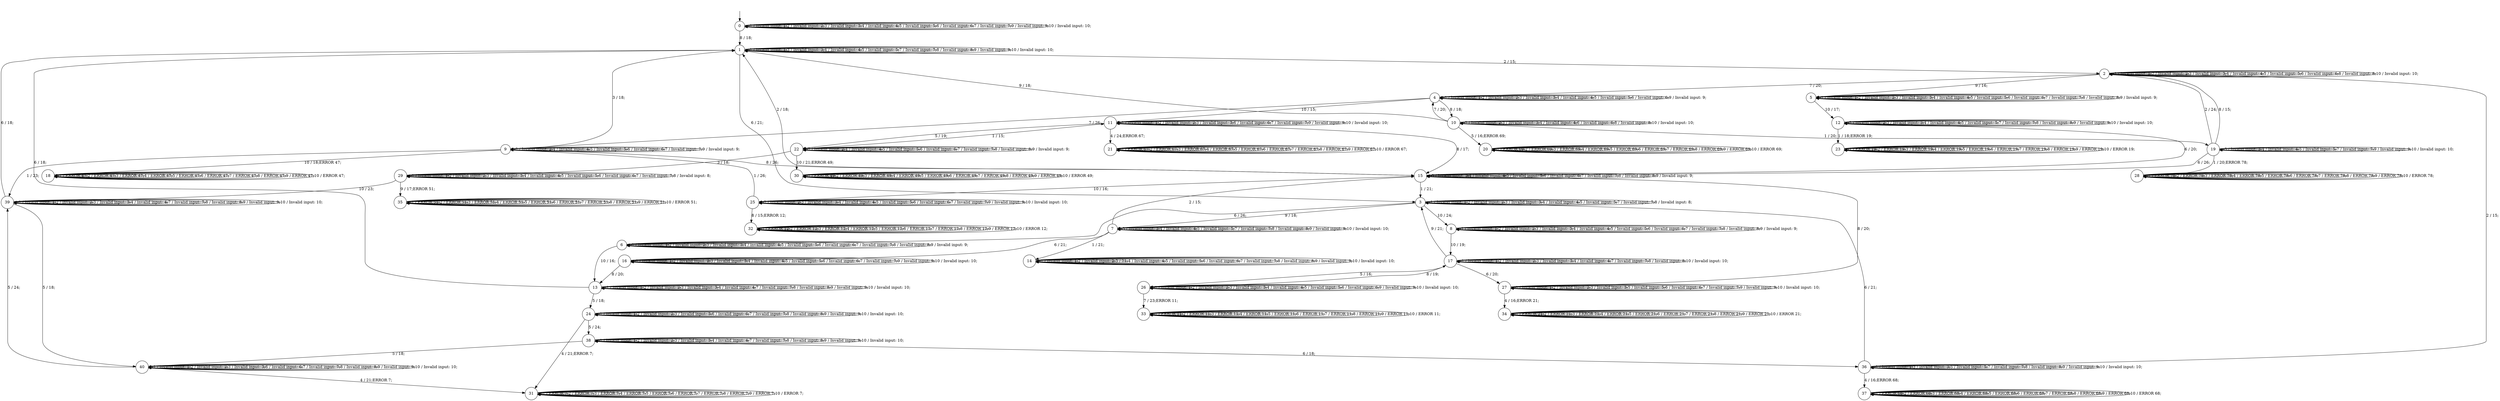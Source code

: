 digraph g {
__start0 [label="" shape="none"];

	s0 [shape="circle" label="0"];
	s1 [shape="circle" label="1"];
	s2 [shape="circle" label="2"];
	s3 [shape="circle" label="3"];
	s4 [shape="circle" label="4"];
	s5 [shape="circle" label="5"];
	s6 [shape="circle" label="6"];
	s7 [shape="circle" label="7"];
	s8 [shape="circle" label="8"];
	s9 [shape="circle" label="9"];
	s10 [shape="circle" label="10"];
	s11 [shape="circle" label="11"];
	s12 [shape="circle" label="12"];
	s13 [shape="circle" label="13"];
	s14 [shape="circle" label="14"];
	s15 [shape="circle" label="15"];
	s16 [shape="circle" label="16"];
	s17 [shape="circle" label="17"];
	s18 [shape="circle" label="18"];
	s19 [shape="circle" label="19"];
	s20 [shape="circle" label="20"];
	s21 [shape="circle" label="21"];
	s22 [shape="circle" label="22"];
	s23 [shape="circle" label="23"];
	s24 [shape="circle" label="24"];
	s25 [shape="circle" label="25"];
	s26 [shape="circle" label="26"];
	s27 [shape="circle" label="27"];
	s28 [shape="circle" label="28"];
	s29 [shape="circle" label="29"];
	s30 [shape="circle" label="30"];
	s31 [shape="circle" label="31"];
	s32 [shape="circle" label="32"];
	s33 [shape="circle" label="33"];
	s34 [shape="circle" label="34"];
	s35 [shape="circle" label="35"];
	s36 [shape="circle" label="36"];
	s37 [shape="circle" label="37"];
	s38 [shape="circle" label="38"];
	s39 [shape="circle" label="39"];
	s40 [shape="circle" label="40"];
	s0 -> s0 [label="1 / Invalid input: 1;"];
	s0 -> s0 [label="2 / Invalid input: 2;"];
	s0 -> s0 [label="3 / Invalid input: 3;"];
	s0 -> s0 [label="4 / Invalid input: 4;"];
	s0 -> s0 [label="5 / Invalid input: 5;"];
	s0 -> s0 [label="6 / Invalid input: 6;"];
	s0 -> s0 [label="7 / Invalid input: 7;"];
	s0 -> s1 [label="8 / 18;"];
	s0 -> s0 [label="9 / Invalid input: 9;"];
	s0 -> s0 [label="10 / Invalid input: 10;"];
	s1 -> s1 [label="1 / Invalid input: 1;"];
	s1 -> s2 [label="2 / 15;"];
	s1 -> s1 [label="3 / Invalid input: 3;"];
	s1 -> s1 [label="4 / Invalid input: 4;"];
	s1 -> s1 [label="5 / Invalid input: 5;"];
	s1 -> s3 [label="6 / 21;"];
	s1 -> s1 [label="7 / Invalid input: 7;"];
	s1 -> s1 [label="8 / Invalid input: 8;"];
	s1 -> s1 [label="9 / Invalid input: 9;"];
	s1 -> s1 [label="10 / Invalid input: 10;"];
	s2 -> s2 [label="1 / Invalid input: 1;"];
	s2 -> s2 [label="2 / Invalid input: 2;"];
	s2 -> s2 [label="3 / Invalid input: 3;"];
	s2 -> s2 [label="4 / Invalid input: 4;"];
	s2 -> s2 [label="5 / Invalid input: 5;"];
	s2 -> s2 [label="6 / Invalid input: 6;"];
	s2 -> s4 [label="7 / 20;"];
	s2 -> s2 [label="8 / Invalid input: 8;"];
	s2 -> s5 [label="9 / 16;"];
	s2 -> s2 [label="10 / Invalid input: 10;"];
	s3 -> s3 [label="1 / Invalid input: 1;"];
	s3 -> s3 [label="2 / Invalid input: 2;"];
	s3 -> s3 [label="3 / Invalid input: 3;"];
	s3 -> s3 [label="4 / Invalid input: 4;"];
	s3 -> s3 [label="5 / Invalid input: 5;"];
	s3 -> s6 [label="6 / 26;"];
	s3 -> s3 [label="7 / Invalid input: 7;"];
	s3 -> s3 [label="8 / Invalid input: 8;"];
	s3 -> s7 [label="9 / 18;"];
	s3 -> s8 [label="10 / 24;"];
	s4 -> s4 [label="1 / Invalid input: 1;"];
	s4 -> s4 [label="2 / Invalid input: 2;"];
	s4 -> s4 [label="3 / Invalid input: 3;"];
	s4 -> s4 [label="4 / Invalid input: 4;"];
	s4 -> s4 [label="5 / Invalid input: 5;"];
	s4 -> s4 [label="6 / Invalid input: 6;"];
	s4 -> s9 [label="7 / 26;"];
	s4 -> s10 [label="8 / 18;"];
	s4 -> s4 [label="9 / Invalid input: 9;"];
	s4 -> s11 [label="10 / 15;"];
	s5 -> s5 [label="1 / Invalid input: 1;"];
	s5 -> s5 [label="2 / Invalid input: 2;"];
	s5 -> s5 [label="3 / Invalid input: 3;"];
	s5 -> s5 [label="4 / Invalid input: 4;"];
	s5 -> s5 [label="5 / Invalid input: 5;"];
	s5 -> s5 [label="6 / Invalid input: 6;"];
	s5 -> s5 [label="7 / Invalid input: 7;"];
	s5 -> s5 [label="8 / Invalid input: 8;"];
	s5 -> s5 [label="9 / Invalid input: 9;"];
	s5 -> s12 [label="10 / 17;"];
	s6 -> s6 [label="1 / Invalid input: 1;"];
	s6 -> s6 [label="2 / Invalid input: 2;"];
	s6 -> s6 [label="3 / Invalid input: 3;"];
	s6 -> s6 [label="4 / Invalid input: 4;"];
	s6 -> s6 [label="5 / Invalid input: 5;"];
	s6 -> s6 [label="6 / Invalid input: 6;"];
	s6 -> s6 [label="7 / Invalid input: 7;"];
	s6 -> s6 [label="8 / Invalid input: 8;"];
	s6 -> s6 [label="9 / Invalid input: 9;"];
	s6 -> s13 [label="10 / 16;"];
	s7 -> s14 [label="1 / 21;"];
	s7 -> s15 [label="2 / 15;"];
	s7 -> s7 [label="3 / Invalid input: 3;"];
	s7 -> s7 [label="4 / Invalid input: 4;"];
	s7 -> s7 [label="5 / Invalid input: 5;"];
	s7 -> s16 [label="6 / 21;"];
	s7 -> s7 [label="7 / Invalid input: 7;"];
	s7 -> s7 [label="8 / Invalid input: 8;"];
	s7 -> s7 [label="9 / Invalid input: 9;"];
	s7 -> s7 [label="10 / Invalid input: 10;"];
	s8 -> s8 [label="1 / Invalid input: 1;"];
	s8 -> s8 [label="2 / Invalid input: 2;"];
	s8 -> s8 [label="3 / Invalid input: 3;"];
	s8 -> s8 [label="4 / Invalid input: 4;"];
	s8 -> s8 [label="5 / Invalid input: 5;"];
	s8 -> s8 [label="6 / Invalid input: 6;"];
	s8 -> s8 [label="7 / Invalid input: 7;"];
	s8 -> s8 [label="8 / Invalid input: 8;"];
	s8 -> s8 [label="9 / Invalid input: 9;"];
	s8 -> s17 [label="10 / 19;"];
	s9 -> s39 [label="1 / 23;"];
	s9 -> s9 [label="2 / Invalid input: 2;"];
	s9 -> s1 [label="3 / 18;"];
	s9 -> s9 [label="4 / Invalid input: 4;"];
	s9 -> s9 [label="5 / Invalid input: 5;"];
	s9 -> s9 [label="6 / Invalid input: 6;"];
	s9 -> s9 [label="7 / Invalid input: 7;"];
	s9 -> s15 [label="8 / 26;"];
	s9 -> s9 [label="9 / Invalid input: 9;"];
	s9 -> s18 [label="10 / 18;ERROR 47;"];
	s10 -> s19 [label="1 / 20;"];
	s10 -> s10 [label="2 / Invalid input: 2;"];
	s10 -> s10 [label="3 / Invalid input: 3;"];
	s10 -> s10 [label="4 / Invalid input: 4;"];
	s10 -> s20 [label="5 / 16;ERROR 69;"];
	s10 -> s10 [label="6 / Invalid input: 6;"];
	s10 -> s4 [label="7 / 20;"];
	s10 -> s10 [label="8 / Invalid input: 8;"];
	s10 -> s1 [label="9 / 18;"];
	s10 -> s10 [label="10 / Invalid input: 10;"];
	s11 -> s11 [label="1 / Invalid input: 1;"];
	s11 -> s11 [label="2 / Invalid input: 2;"];
	s11 -> s11 [label="3 / Invalid input: 3;"];
	s11 -> s21 [label="4 / 24;ERROR 67;"];
	s11 -> s22 [label="5 / 19;"];
	s11 -> s11 [label="6 / Invalid input: 6;"];
	s11 -> s11 [label="7 / Invalid input: 7;"];
	s11 -> s15 [label="8 / 17;"];
	s11 -> s11 [label="9 / Invalid input: 9;"];
	s11 -> s11 [label="10 / Invalid input: 10;"];
	s12 -> s23 [label="1 / 18;ERROR 19;"];
	s12 -> s12 [label="2 / Invalid input: 2;"];
	s12 -> s12 [label="3 / Invalid input: 3;"];
	s12 -> s12 [label="4 / Invalid input: 4;"];
	s12 -> s12 [label="5 / Invalid input: 5;"];
	s12 -> s15 [label="6 / 20;"];
	s12 -> s12 [label="7 / Invalid input: 7;"];
	s12 -> s12 [label="8 / Invalid input: 8;"];
	s12 -> s12 [label="9 / Invalid input: 9;"];
	s12 -> s12 [label="10 / Invalid input: 10;"];
	s13 -> s13 [label="1 / Invalid input: 1;"];
	s13 -> s13 [label="2 / Invalid input: 2;"];
	s13 -> s13 [label="3 / Invalid input: 3;"];
	s13 -> s13 [label="4 / Invalid input: 4;"];
	s13 -> s24 [label="5 / 18;"];
	s13 -> s1 [label="6 / 18;"];
	s13 -> s13 [label="7 / Invalid input: 7;"];
	s13 -> s13 [label="8 / Invalid input: 8;"];
	s13 -> s13 [label="9 / Invalid input: 9;"];
	s13 -> s13 [label="10 / Invalid input: 10;"];
	s14 -> s14 [label="1 / Invalid input: 1;"];
	s14 -> s14 [label="2 / Invalid input: 2;"];
	s14 -> s14 [label="3 / 21;"];
	s14 -> s14 [label="4 / Invalid input: 4;"];
	s14 -> s14 [label="5 / Invalid input: 5;"];
	s14 -> s14 [label="6 / Invalid input: 6;"];
	s14 -> s14 [label="7 / Invalid input: 7;"];
	s14 -> s14 [label="8 / Invalid input: 8;"];
	s14 -> s14 [label="9 / Invalid input: 9;"];
	s14 -> s14 [label="10 / Invalid input: 10;"];
	s15 -> s3 [label="1 / 21;"];
	s15 -> s1 [label="2 / 18;"];
	s15 -> s15 [label="3 / Invalid input: 3;"];
	s15 -> s15 [label="4 / Invalid input: 4;"];
	s15 -> s15 [label="5 / Invalid input: 5;"];
	s15 -> s15 [label="6 / Invalid input: 6;"];
	s15 -> s15 [label="7 / Invalid input: 7;"];
	s15 -> s15 [label="8 / Invalid input: 8;"];
	s15 -> s15 [label="9 / Invalid input: 9;"];
	s15 -> s25 [label="10 / 16;"];
	s16 -> s16 [label="1 / Invalid input: 1;"];
	s16 -> s16 [label="2 / Invalid input: 2;"];
	s16 -> s16 [label="3 / Invalid input: 3;"];
	s16 -> s16 [label="4 / Invalid input: 4;"];
	s16 -> s16 [label="5 / Invalid input: 5;"];
	s16 -> s16 [label="6 / Invalid input: 6;"];
	s16 -> s16 [label="7 / Invalid input: 7;"];
	s16 -> s13 [label="8 / 20;"];
	s16 -> s16 [label="9 / Invalid input: 9;"];
	s16 -> s16 [label="10 / Invalid input: 10;"];
	s17 -> s17 [label="1 / Invalid input: 1;"];
	s17 -> s17 [label="2 / Invalid input: 2;"];
	s17 -> s17 [label="3 / Invalid input: 3;"];
	s17 -> s17 [label="4 / Invalid input: 4;"];
	s17 -> s26 [label="5 / 16;"];
	s17 -> s27 [label="6 / 20;"];
	s17 -> s17 [label="7 / Invalid input: 7;"];
	s17 -> s17 [label="8 / Invalid input: 8;"];
	s17 -> s3 [label="9 / 21;"];
	s17 -> s17 [label="10 / Invalid input: 10;"];
	s18 -> s18 [label="1 / ERROR 47;"];
	s18 -> s18 [label="2 / ERROR 47;"];
	s18 -> s18 [label="3 / ERROR 47;"];
	s18 -> s18 [label="4 / ERROR 47;"];
	s18 -> s18 [label="5 / ERROR 47;"];
	s18 -> s18 [label="6 / ERROR 47;"];
	s18 -> s18 [label="7 / ERROR 47;"];
	s18 -> s18 [label="8 / ERROR 47;"];
	s18 -> s18 [label="9 / ERROR 47;"];
	s18 -> s18 [label="10 / ERROR 47;"];
	s19 -> s28 [label="1 / 20;ERROR 78;"];
	s19 -> s2 [label="2 / 24;"];
	s19 -> s19 [label="3 / Invalid input: 3;"];
	s19 -> s19 [label="4 / Invalid input: 4;"];
	s19 -> s19 [label="5 / Invalid input: 5;"];
	s19 -> s15 [label="6 / 26;"];
	s19 -> s19 [label="7 / Invalid input: 7;"];
	s19 -> s2 [label="8 / 15;"];
	s19 -> s19 [label="9 / Invalid input: 9;"];
	s19 -> s19 [label="10 / Invalid input: 10;"];
	s20 -> s20 [label="1 / ERROR 69;"];
	s20 -> s20 [label="2 / ERROR 69;"];
	s20 -> s20 [label="3 / ERROR 69;"];
	s20 -> s20 [label="4 / ERROR 69;"];
	s20 -> s20 [label="5 / ERROR 69;"];
	s20 -> s20 [label="6 / ERROR 69;"];
	s20 -> s20 [label="7 / ERROR 69;"];
	s20 -> s20 [label="8 / ERROR 69;"];
	s20 -> s20 [label="9 / ERROR 69;"];
	s20 -> s20 [label="10 / ERROR 69;"];
	s21 -> s21 [label="1 / ERROR 67;"];
	s21 -> s21 [label="2 / ERROR 67;"];
	s21 -> s21 [label="3 / ERROR 67;"];
	s21 -> s21 [label="4 / ERROR 67;"];
	s21 -> s21 [label="5 / ERROR 67;"];
	s21 -> s21 [label="6 / ERROR 67;"];
	s21 -> s21 [label="7 / ERROR 67;"];
	s21 -> s21 [label="8 / ERROR 67;"];
	s21 -> s21 [label="9 / ERROR 67;"];
	s21 -> s21 [label="10 / ERROR 67;"];
	s22 -> s11 [label="1 / 15;"];
	s22 -> s22 [label="2 / Invalid input: 2;"];
	s22 -> s29 [label="3 / 18;"];
	s22 -> s22 [label="4 / Invalid input: 4;"];
	s22 -> s22 [label="5 / Invalid input: 5;"];
	s22 -> s22 [label="6 / Invalid input: 6;"];
	s22 -> s22 [label="7 / Invalid input: 7;"];
	s22 -> s22 [label="8 / Invalid input: 8;"];
	s22 -> s22 [label="9 / Invalid input: 9;"];
	s22 -> s30 [label="10 / 21;ERROR 49;"];
	s23 -> s23 [label="1 / ERROR 19;"];
	s23 -> s23 [label="2 / ERROR 19;"];
	s23 -> s23 [label="3 / ERROR 19;"];
	s23 -> s23 [label="4 / ERROR 19;"];
	s23 -> s23 [label="5 / ERROR 19;"];
	s23 -> s23 [label="6 / ERROR 19;"];
	s23 -> s23 [label="7 / ERROR 19;"];
	s23 -> s23 [label="8 / ERROR 19;"];
	s23 -> s23 [label="9 / ERROR 19;"];
	s23 -> s23 [label="10 / ERROR 19;"];
	s24 -> s24 [label="1 / Invalid input: 1;"];
	s24 -> s24 [label="2 / Invalid input: 2;"];
	s24 -> s24 [label="3 / Invalid input: 3;"];
	s24 -> s31 [label="4 / 21;ERROR 7;"];
	s24 -> s38 [label="5 / 24;"];
	s24 -> s24 [label="6 / Invalid input: 6;"];
	s24 -> s24 [label="7 / Invalid input: 7;"];
	s24 -> s24 [label="8 / Invalid input: 8;"];
	s24 -> s24 [label="9 / Invalid input: 9;"];
	s24 -> s24 [label="10 / Invalid input: 10;"];
	s25 -> s9 [label="1 / 26;"];
	s25 -> s25 [label="2 / Invalid input: 2;"];
	s25 -> s25 [label="3 / Invalid input: 3;"];
	s25 -> s25 [label="4 / Invalid input: 4;"];
	s25 -> s25 [label="5 / Invalid input: 5;"];
	s25 -> s25 [label="6 / Invalid input: 6;"];
	s25 -> s25 [label="7 / Invalid input: 7;"];
	s25 -> s32 [label="8 / 15;ERROR 12;"];
	s25 -> s25 [label="9 / Invalid input: 9;"];
	s25 -> s25 [label="10 / Invalid input: 10;"];
	s26 -> s26 [label="1 / Invalid input: 1;"];
	s26 -> s26 [label="2 / Invalid input: 2;"];
	s26 -> s26 [label="3 / Invalid input: 3;"];
	s26 -> s26 [label="4 / Invalid input: 4;"];
	s26 -> s26 [label="5 / Invalid input: 5;"];
	s26 -> s26 [label="6 / Invalid input: 6;"];
	s26 -> s33 [label="7 / 23;ERROR 11;"];
	s26 -> s17 [label="8 / 19;"];
	s26 -> s26 [label="9 / Invalid input: 9;"];
	s26 -> s26 [label="10 / Invalid input: 10;"];
	s27 -> s27 [label="1 / Invalid input: 1;"];
	s27 -> s27 [label="2 / Invalid input: 2;"];
	s27 -> s27 [label="3 / Invalid input: 3;"];
	s27 -> s34 [label="4 / 16;ERROR 21;"];
	s27 -> s27 [label="5 / Invalid input: 5;"];
	s27 -> s27 [label="6 / Invalid input: 6;"];
	s27 -> s27 [label="7 / Invalid input: 7;"];
	s27 -> s15 [label="8 / 20;"];
	s27 -> s27 [label="9 / Invalid input: 9;"];
	s27 -> s27 [label="10 / Invalid input: 10;"];
	s28 -> s28 [label="1 / ERROR 78;"];
	s28 -> s28 [label="2 / ERROR 78;"];
	s28 -> s28 [label="3 / ERROR 78;"];
	s28 -> s28 [label="4 / ERROR 78;"];
	s28 -> s28 [label="5 / ERROR 78;"];
	s28 -> s28 [label="6 / ERROR 78;"];
	s28 -> s28 [label="7 / ERROR 78;"];
	s28 -> s28 [label="8 / ERROR 78;"];
	s28 -> s28 [label="9 / ERROR 78;"];
	s28 -> s28 [label="10 / ERROR 78;"];
	s29 -> s29 [label="1 / Invalid input: 1;"];
	s29 -> s29 [label="2 / Invalid input: 2;"];
	s29 -> s29 [label="3 / Invalid input: 3;"];
	s29 -> s29 [label="4 / Invalid input: 4;"];
	s29 -> s29 [label="5 / Invalid input: 5;"];
	s29 -> s29 [label="6 / Invalid input: 6;"];
	s29 -> s29 [label="7 / Invalid input: 7;"];
	s29 -> s29 [label="8 / Invalid input: 8;"];
	s29 -> s35 [label="9 / 17;ERROR 51;"];
	s29 -> s39 [label="10 / 23;"];
	s30 -> s30 [label="1 / ERROR 49;"];
	s30 -> s30 [label="2 / ERROR 49;"];
	s30 -> s30 [label="3 / ERROR 49;"];
	s30 -> s30 [label="4 / ERROR 49;"];
	s30 -> s30 [label="5 / ERROR 49;"];
	s30 -> s30 [label="6 / ERROR 49;"];
	s30 -> s30 [label="7 / ERROR 49;"];
	s30 -> s30 [label="8 / ERROR 49;"];
	s30 -> s30 [label="9 / ERROR 49;"];
	s30 -> s30 [label="10 / ERROR 49;"];
	s31 -> s31 [label="1 / ERROR 7;"];
	s31 -> s31 [label="2 / ERROR 7;"];
	s31 -> s31 [label="3 / ERROR 7;"];
	s31 -> s31 [label="4 / ERROR 7;"];
	s31 -> s31 [label="5 / ERROR 7;"];
	s31 -> s31 [label="6 / ERROR 7;"];
	s31 -> s31 [label="7 / ERROR 7;"];
	s31 -> s31 [label="8 / ERROR 7;"];
	s31 -> s31 [label="9 / ERROR 7;"];
	s31 -> s31 [label="10 / ERROR 7;"];
	s32 -> s32 [label="1 / ERROR 12;"];
	s32 -> s32 [label="2 / ERROR 12;"];
	s32 -> s32 [label="3 / ERROR 12;"];
	s32 -> s32 [label="4 / ERROR 12;"];
	s32 -> s32 [label="5 / ERROR 12;"];
	s32 -> s32 [label="6 / ERROR 12;"];
	s32 -> s32 [label="7 / ERROR 12;"];
	s32 -> s32 [label="8 / ERROR 12;"];
	s32 -> s32 [label="9 / ERROR 12;"];
	s32 -> s32 [label="10 / ERROR 12;"];
	s33 -> s33 [label="1 / ERROR 11;"];
	s33 -> s33 [label="2 / ERROR 11;"];
	s33 -> s33 [label="3 / ERROR 11;"];
	s33 -> s33 [label="4 / ERROR 11;"];
	s33 -> s33 [label="5 / ERROR 11;"];
	s33 -> s33 [label="6 / ERROR 11;"];
	s33 -> s33 [label="7 / ERROR 11;"];
	s33 -> s33 [label="8 / ERROR 11;"];
	s33 -> s33 [label="9 / ERROR 11;"];
	s33 -> s33 [label="10 / ERROR 11;"];
	s34 -> s34 [label="1 / ERROR 21;"];
	s34 -> s34 [label="2 / ERROR 21;"];
	s34 -> s34 [label="3 / ERROR 21;"];
	s34 -> s34 [label="4 / ERROR 21;"];
	s34 -> s34 [label="5 / ERROR 21;"];
	s34 -> s34 [label="6 / ERROR 21;"];
	s34 -> s34 [label="7 / ERROR 21;"];
	s34 -> s34 [label="8 / ERROR 21;"];
	s34 -> s34 [label="9 / ERROR 21;"];
	s34 -> s34 [label="10 / ERROR 21;"];
	s35 -> s35 [label="1 / ERROR 51;"];
	s35 -> s35 [label="2 / ERROR 51;"];
	s35 -> s35 [label="3 / ERROR 51;"];
	s35 -> s35 [label="4 / ERROR 51;"];
	s35 -> s35 [label="5 / ERROR 51;"];
	s35 -> s35 [label="6 / ERROR 51;"];
	s35 -> s35 [label="7 / ERROR 51;"];
	s35 -> s35 [label="8 / ERROR 51;"];
	s35 -> s35 [label="9 / ERROR 51;"];
	s35 -> s35 [label="10 / ERROR 51;"];
	s36 -> s36 [label="1 / Invalid input: 1;"];
	s36 -> s2 [label="2 / 15;"];
	s36 -> s36 [label="3 / Invalid input: 3;"];
	s36 -> s37 [label="4 / 16;ERROR 68;"];
	s36 -> s36 [label="5 / Invalid input: 5;"];
	s36 -> s3 [label="6 / 21;"];
	s36 -> s36 [label="7 / Invalid input: 7;"];
	s36 -> s36 [label="8 / Invalid input: 8;"];
	s36 -> s36 [label="9 / Invalid input: 9;"];
	s36 -> s36 [label="10 / Invalid input: 10;"];
	s37 -> s37 [label="1 / ERROR 68;"];
	s37 -> s37 [label="2 / ERROR 68;"];
	s37 -> s37 [label="3 / ERROR 68;"];
	s37 -> s37 [label="4 / ERROR 68;"];
	s37 -> s37 [label="5 / ERROR 68;"];
	s37 -> s37 [label="6 / ERROR 68;"];
	s37 -> s37 [label="7 / ERROR 68;"];
	s37 -> s37 [label="8 / ERROR 68;"];
	s37 -> s37 [label="9 / ERROR 68;"];
	s37 -> s37 [label="10 / ERROR 68;"];
	s38 -> s38 [label="1 / Invalid input: 1;"];
	s38 -> s38 [label="2 / Invalid input: 2;"];
	s38 -> s38 [label="3 / Invalid input: 3;"];
	s38 -> s38 [label="4 / Invalid input: 4;"];
	s38 -> s40 [label="5 / 18;"];
	s38 -> s36 [label="6 / 18;"];
	s38 -> s38 [label="7 / Invalid input: 7;"];
	s38 -> s38 [label="8 / Invalid input: 8;"];
	s38 -> s38 [label="9 / Invalid input: 9;"];
	s38 -> s38 [label="10 / Invalid input: 10;"];
	s39 -> s39 [label="1 / Invalid input: 1;"];
	s39 -> s39 [label="2 / Invalid input: 2;"];
	s39 -> s39 [label="3 / Invalid input: 3;"];
	s39 -> s39 [label="4 / Invalid input: 4;"];
	s39 -> s40 [label="5 / 18;"];
	s39 -> s1 [label="6 / 18;"];
	s39 -> s39 [label="7 / Invalid input: 7;"];
	s39 -> s39 [label="8 / Invalid input: 8;"];
	s39 -> s39 [label="9 / Invalid input: 9;"];
	s39 -> s39 [label="10 / Invalid input: 10;"];
	s40 -> s40 [label="1 / Invalid input: 1;"];
	s40 -> s40 [label="2 / Invalid input: 2;"];
	s40 -> s40 [label="3 / Invalid input: 3;"];
	s40 -> s31 [label="4 / 21;ERROR 7;"];
	s40 -> s39 [label="5 / 24;"];
	s40 -> s40 [label="6 / Invalid input: 6;"];
	s40 -> s40 [label="7 / Invalid input: 7;"];
	s40 -> s40 [label="8 / Invalid input: 8;"];
	s40 -> s40 [label="9 / Invalid input: 9;"];
	s40 -> s40 [label="10 / Invalid input: 10;"];

__start0 -> s0;
}
